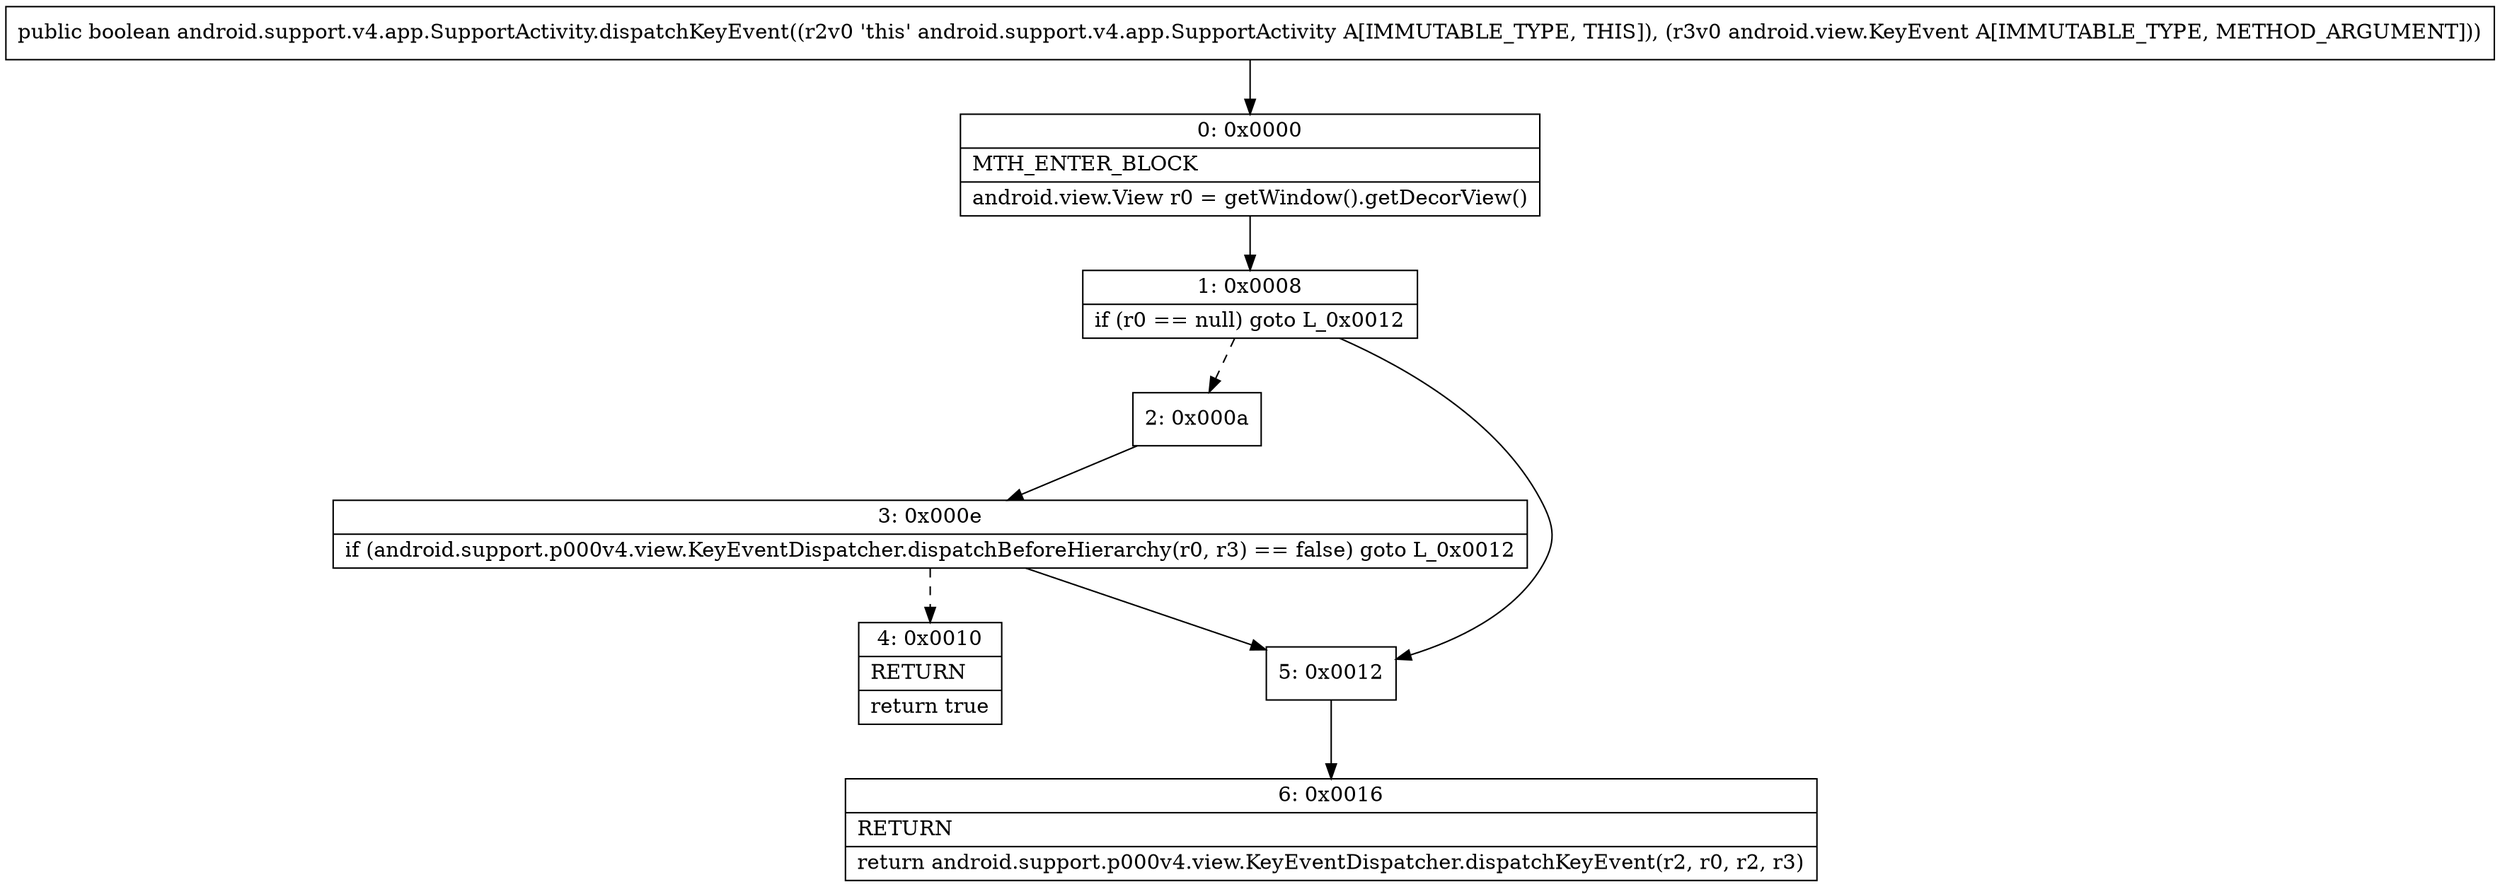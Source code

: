 digraph "CFG forandroid.support.v4.app.SupportActivity.dispatchKeyEvent(Landroid\/view\/KeyEvent;)Z" {
Node_0 [shape=record,label="{0\:\ 0x0000|MTH_ENTER_BLOCK\l|android.view.View r0 = getWindow().getDecorView()\l}"];
Node_1 [shape=record,label="{1\:\ 0x0008|if (r0 == null) goto L_0x0012\l}"];
Node_2 [shape=record,label="{2\:\ 0x000a}"];
Node_3 [shape=record,label="{3\:\ 0x000e|if (android.support.p000v4.view.KeyEventDispatcher.dispatchBeforeHierarchy(r0, r3) == false) goto L_0x0012\l}"];
Node_4 [shape=record,label="{4\:\ 0x0010|RETURN\l|return true\l}"];
Node_5 [shape=record,label="{5\:\ 0x0012}"];
Node_6 [shape=record,label="{6\:\ 0x0016|RETURN\l|return android.support.p000v4.view.KeyEventDispatcher.dispatchKeyEvent(r2, r0, r2, r3)\l}"];
MethodNode[shape=record,label="{public boolean android.support.v4.app.SupportActivity.dispatchKeyEvent((r2v0 'this' android.support.v4.app.SupportActivity A[IMMUTABLE_TYPE, THIS]), (r3v0 android.view.KeyEvent A[IMMUTABLE_TYPE, METHOD_ARGUMENT])) }"];
MethodNode -> Node_0;
Node_0 -> Node_1;
Node_1 -> Node_2[style=dashed];
Node_1 -> Node_5;
Node_2 -> Node_3;
Node_3 -> Node_4[style=dashed];
Node_3 -> Node_5;
Node_5 -> Node_6;
}

